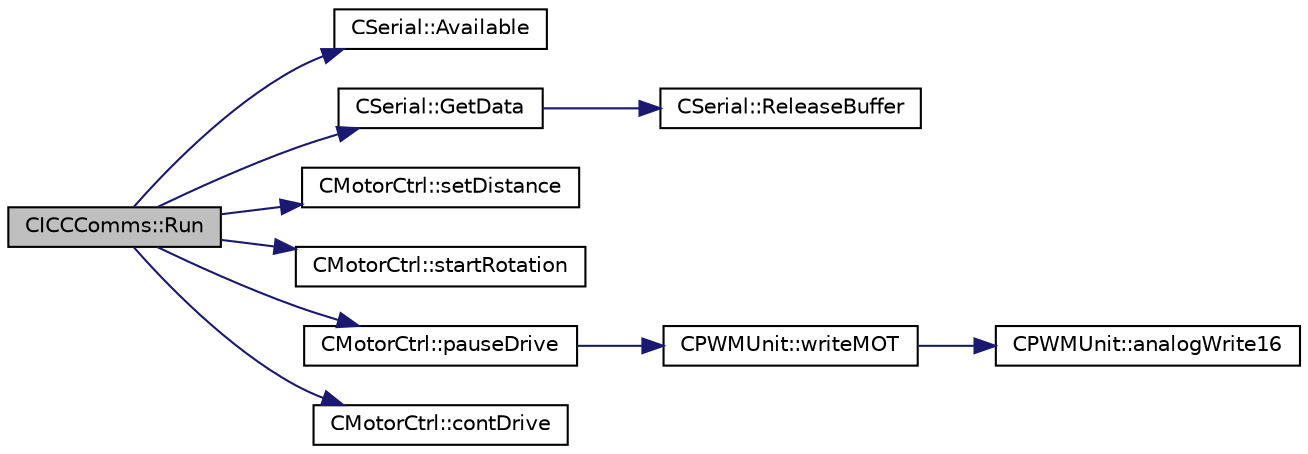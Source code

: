 digraph "CICCComms::Run"
{
 // INTERACTIVE_SVG=YES
 // LATEX_PDF_SIZE
  bgcolor="transparent";
  edge [fontname="Helvetica",fontsize="10",labelfontname="Helvetica",labelfontsize="10"];
  node [fontname="Helvetica",fontsize="10",shape=record];
  rankdir="LR";
  Node9 [label="CICCComms::Run",height=0.2,width=0.4,color="black", fillcolor="grey75", style="filled", fontcolor="black",tooltip=" "];
  Node9 -> Node10 [color="midnightblue",fontsize="10",style="solid",fontname="Helvetica"];
  Node10 [label="CSerial::Available",height=0.2,width=0.4,color="black",URL="$class_c_serial.html#abb43734223d937a86e7616636ea16024",tooltip=" "];
  Node9 -> Node11 [color="midnightblue",fontsize="10",style="solid",fontname="Helvetica"];
  Node11 [label="CSerial::GetData",height=0.2,width=0.4,color="black",URL="$class_c_serial.html#abad86c07f530569b2ceeea75bda485ad",tooltip=" "];
  Node11 -> Node12 [color="midnightblue",fontsize="10",style="solid",fontname="Helvetica"];
  Node12 [label="CSerial::ReleaseBuffer",height=0.2,width=0.4,color="black",URL="$class_c_serial.html#a941e5cae2ca04518925a3b32f51110a6",tooltip=" "];
  Node9 -> Node13 [color="midnightblue",fontsize="10",style="solid",fontname="Helvetica"];
  Node13 [label="CMotorCtrl::setDistance",height=0.2,width=0.4,color="black",URL="$class_c_motor_ctrl.html#a0ae095bb6003ee63086361661f32ad3a",tooltip="API Function of the CMotorCtrl to start driving."];
  Node9 -> Node14 [color="midnightblue",fontsize="10",style="solid",fontname="Helvetica"];
  Node14 [label="CMotorCtrl::startRotation",height=0.2,width=0.4,color="black",URL="$class_c_motor_ctrl.html#a1ee991f9511437a2e64ee75161063020",tooltip="API Function of the CMotorCtrl to start a rotation."];
  Node9 -> Node15 [color="midnightblue",fontsize="10",style="solid",fontname="Helvetica"];
  Node15 [label="CMotorCtrl::pauseDrive",height=0.2,width=0.4,color="black",URL="$class_c_motor_ctrl.html#af3e047be659fb9f49f1644ba2eca4684",tooltip="API Function of the CMotorCtrl to pause the current action of the motor control."];
  Node15 -> Node16 [color="midnightblue",fontsize="10",style="solid",fontname="Helvetica"];
  Node16 [label="CPWMUnit::writeMOT",height=0.2,width=0.4,color="black",URL="$class_c_p_w_m_unit.html#a71e701a722052129016d8efddbb34d76",tooltip=" "];
  Node16 -> Node17 [color="midnightblue",fontsize="10",style="solid",fontname="Helvetica"];
  Node17 [label="CPWMUnit::analogWrite16",height=0.2,width=0.4,color="black",URL="$class_c_p_w_m_unit.html#ab58a9dc2ba40062af2f4fea88e3148aa",tooltip=" "];
  Node9 -> Node18 [color="midnightblue",fontsize="10",style="solid",fontname="Helvetica"];
  Node18 [label="CMotorCtrl::contDrive",height=0.2,width=0.4,color="black",URL="$class_c_motor_ctrl.html#a6b67180c355c2acf76d641f2817db66d",tooltip="API Function of the CMotorCtrl to continue the previously paused action of the motor control."];
}
